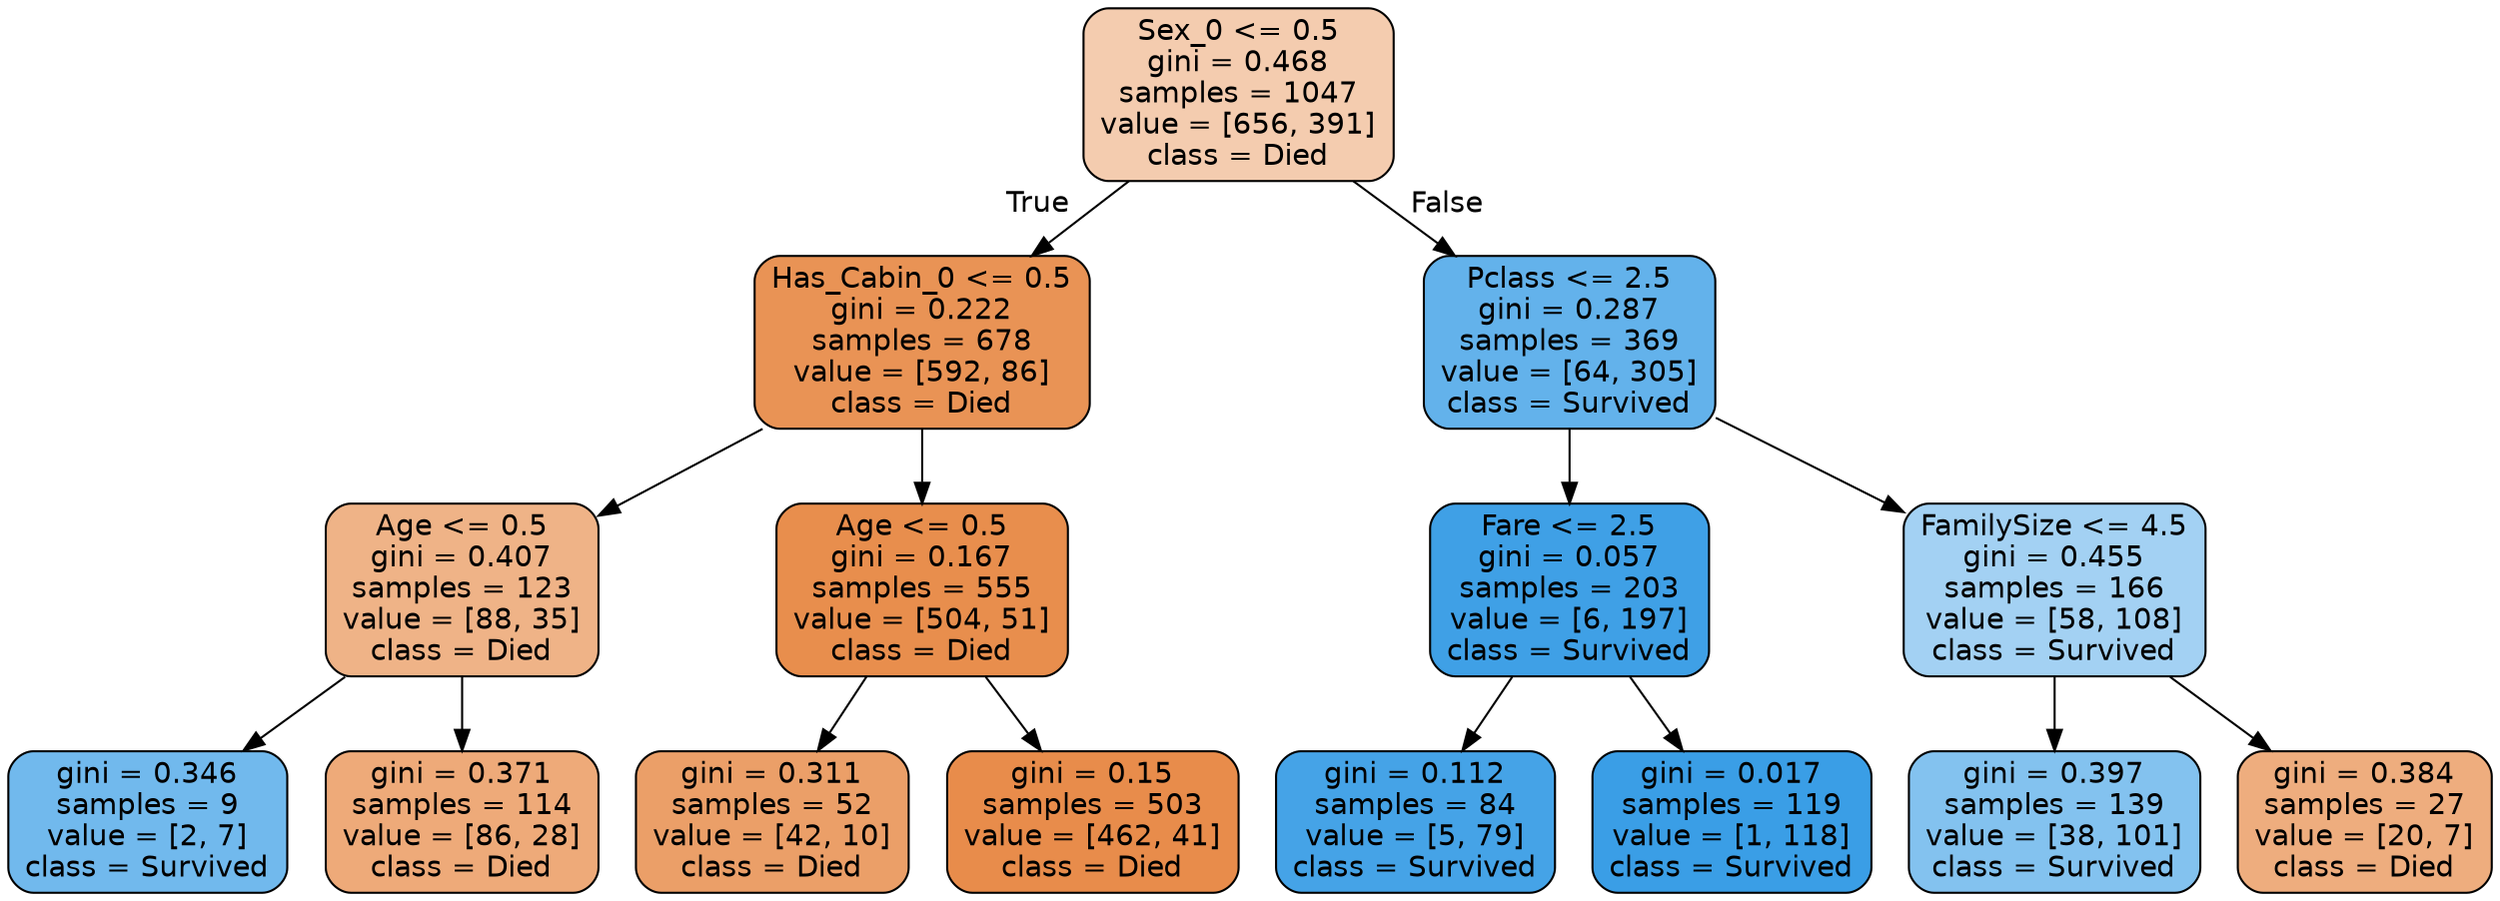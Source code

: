 digraph Tree {
node [shape=box, style="filled, rounded", color="black", fontname=helvetica] ;
edge [fontname=helvetica] ;
0 [label="Sex_0 <= 0.5\ngini = 0.468\nsamples = 1047\nvalue = [656, 391]\nclass = Died", fillcolor="#e5813967"] ;
1 [label="Has_Cabin_0 <= 0.5\ngini = 0.222\nsamples = 678\nvalue = [592, 86]\nclass = Died", fillcolor="#e58139da"] ;
0 -> 1 [labeldistance=2.5, labelangle=45, headlabel="True"] ;
2 [label="Age <= 0.5\ngini = 0.407\nsamples = 123\nvalue = [88, 35]\nclass = Died", fillcolor="#e581399a"] ;
1 -> 2 ;
3 [label="gini = 0.346\nsamples = 9\nvalue = [2, 7]\nclass = Survived", fillcolor="#399de5b6"] ;
2 -> 3 ;
4 [label="gini = 0.371\nsamples = 114\nvalue = [86, 28]\nclass = Died", fillcolor="#e58139ac"] ;
2 -> 4 ;
5 [label="Age <= 0.5\ngini = 0.167\nsamples = 555\nvalue = [504, 51]\nclass = Died", fillcolor="#e58139e5"] ;
1 -> 5 ;
6 [label="gini = 0.311\nsamples = 52\nvalue = [42, 10]\nclass = Died", fillcolor="#e58139c2"] ;
5 -> 6 ;
7 [label="gini = 0.15\nsamples = 503\nvalue = [462, 41]\nclass = Died", fillcolor="#e58139e8"] ;
5 -> 7 ;
8 [label="Pclass <= 2.5\ngini = 0.287\nsamples = 369\nvalue = [64, 305]\nclass = Survived", fillcolor="#399de5c9"] ;
0 -> 8 [labeldistance=2.5, labelangle=-45, headlabel="False"] ;
9 [label="Fare <= 2.5\ngini = 0.057\nsamples = 203\nvalue = [6, 197]\nclass = Survived", fillcolor="#399de5f7"] ;
8 -> 9 ;
10 [label="gini = 0.112\nsamples = 84\nvalue = [5, 79]\nclass = Survived", fillcolor="#399de5ef"] ;
9 -> 10 ;
11 [label="gini = 0.017\nsamples = 119\nvalue = [1, 118]\nclass = Survived", fillcolor="#399de5fd"] ;
9 -> 11 ;
12 [label="FamilySize <= 4.5\ngini = 0.455\nsamples = 166\nvalue = [58, 108]\nclass = Survived", fillcolor="#399de576"] ;
8 -> 12 ;
13 [label="gini = 0.397\nsamples = 139\nvalue = [38, 101]\nclass = Survived", fillcolor="#399de59f"] ;
12 -> 13 ;
14 [label="gini = 0.384\nsamples = 27\nvalue = [20, 7]\nclass = Died", fillcolor="#e58139a6"] ;
12 -> 14 ;
}